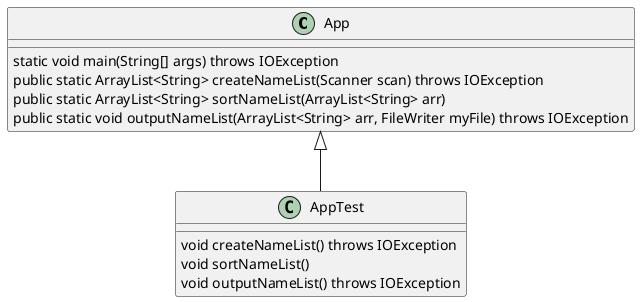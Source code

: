 @startuml
App <|-- AppTest

App : static void main(String[] args) throws IOException
App : public static ArrayList<String> createNameList(Scanner scan) throws IOException
App : public static ArrayList<String> sortNameList(ArrayList<String> arr)
App : public static void outputNameList(ArrayList<String> arr, FileWriter myFile) throws IOException

AppTest : void createNameList() throws IOException
AppTest : void sortNameList()
AppTest : void outputNameList() throws IOException
@enduml
